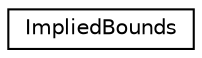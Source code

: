 digraph "Graphical Class Hierarchy"
{
 // LATEX_PDF_SIZE
  edge [fontname="Helvetica",fontsize="10",labelfontname="Helvetica",labelfontsize="10"];
  node [fontname="Helvetica",fontsize="10",shape=record];
  rankdir="LR";
  Node0 [label="ImpliedBounds",height=0.2,width=0.4,color="black", fillcolor="white", style="filled",URL="$classoperations__research_1_1sat_1_1_implied_bounds.html",tooltip=" "];
}
